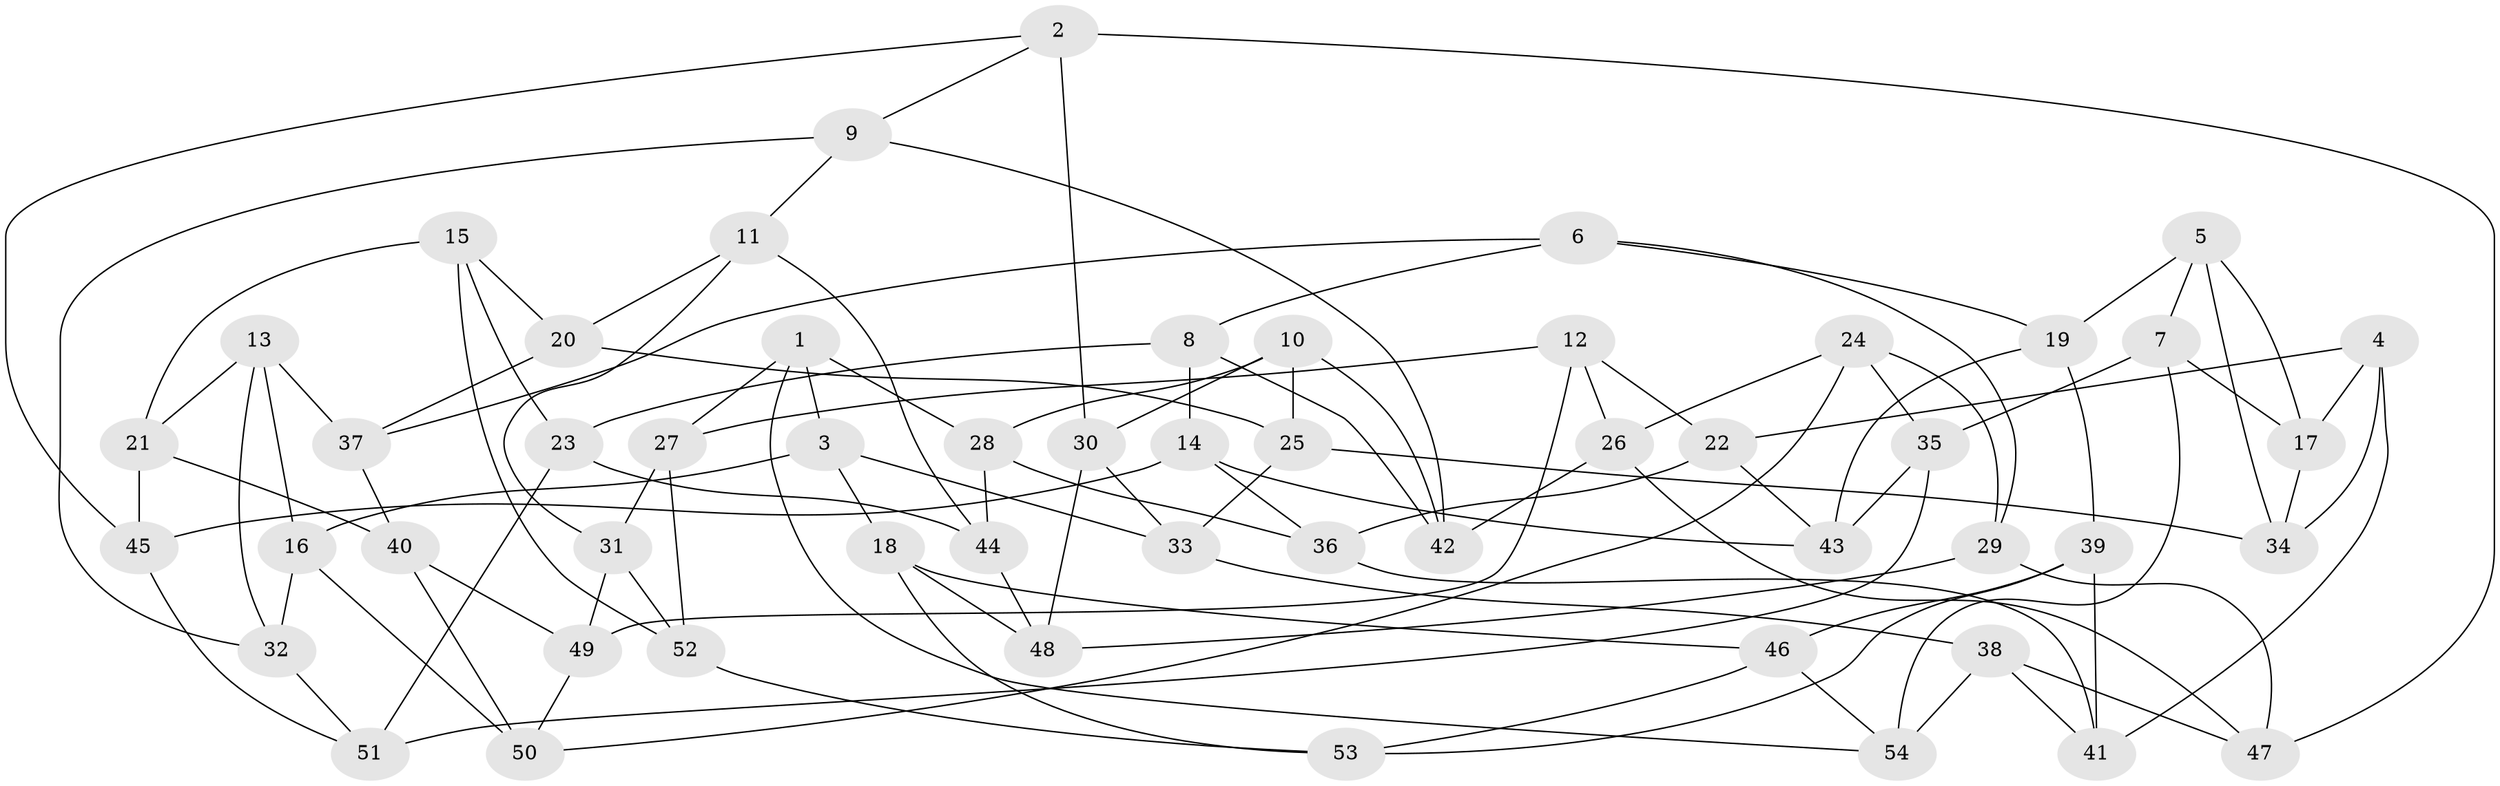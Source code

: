 // coarse degree distribution, {4: 0.3225806451612903, 6: 0.4838709677419355, 5: 0.16129032258064516, 3: 0.03225806451612903}
// Generated by graph-tools (version 1.1) at 2025/24/03/03/25 07:24:30]
// undirected, 54 vertices, 108 edges
graph export_dot {
graph [start="1"]
  node [color=gray90,style=filled];
  1;
  2;
  3;
  4;
  5;
  6;
  7;
  8;
  9;
  10;
  11;
  12;
  13;
  14;
  15;
  16;
  17;
  18;
  19;
  20;
  21;
  22;
  23;
  24;
  25;
  26;
  27;
  28;
  29;
  30;
  31;
  32;
  33;
  34;
  35;
  36;
  37;
  38;
  39;
  40;
  41;
  42;
  43;
  44;
  45;
  46;
  47;
  48;
  49;
  50;
  51;
  52;
  53;
  54;
  1 -- 54;
  1 -- 27;
  1 -- 28;
  1 -- 3;
  2 -- 45;
  2 -- 9;
  2 -- 30;
  2 -- 47;
  3 -- 16;
  3 -- 18;
  3 -- 33;
  4 -- 41;
  4 -- 17;
  4 -- 22;
  4 -- 34;
  5 -- 19;
  5 -- 7;
  5 -- 17;
  5 -- 34;
  6 -- 19;
  6 -- 37;
  6 -- 8;
  6 -- 29;
  7 -- 35;
  7 -- 54;
  7 -- 17;
  8 -- 42;
  8 -- 14;
  8 -- 23;
  9 -- 32;
  9 -- 42;
  9 -- 11;
  10 -- 42;
  10 -- 28;
  10 -- 30;
  10 -- 25;
  11 -- 31;
  11 -- 44;
  11 -- 20;
  12 -- 49;
  12 -- 27;
  12 -- 22;
  12 -- 26;
  13 -- 16;
  13 -- 21;
  13 -- 37;
  13 -- 32;
  14 -- 36;
  14 -- 45;
  14 -- 43;
  15 -- 23;
  15 -- 20;
  15 -- 52;
  15 -- 21;
  16 -- 32;
  16 -- 50;
  17 -- 34;
  18 -- 53;
  18 -- 46;
  18 -- 48;
  19 -- 39;
  19 -- 43;
  20 -- 37;
  20 -- 25;
  21 -- 45;
  21 -- 40;
  22 -- 36;
  22 -- 43;
  23 -- 51;
  23 -- 44;
  24 -- 35;
  24 -- 29;
  24 -- 26;
  24 -- 50;
  25 -- 33;
  25 -- 34;
  26 -- 42;
  26 -- 47;
  27 -- 31;
  27 -- 52;
  28 -- 36;
  28 -- 44;
  29 -- 48;
  29 -- 47;
  30 -- 48;
  30 -- 33;
  31 -- 49;
  31 -- 52;
  32 -- 51;
  33 -- 38;
  35 -- 51;
  35 -- 43;
  36 -- 41;
  37 -- 40;
  38 -- 54;
  38 -- 41;
  38 -- 47;
  39 -- 53;
  39 -- 46;
  39 -- 41;
  40 -- 49;
  40 -- 50;
  44 -- 48;
  45 -- 51;
  46 -- 53;
  46 -- 54;
  49 -- 50;
  52 -- 53;
}
